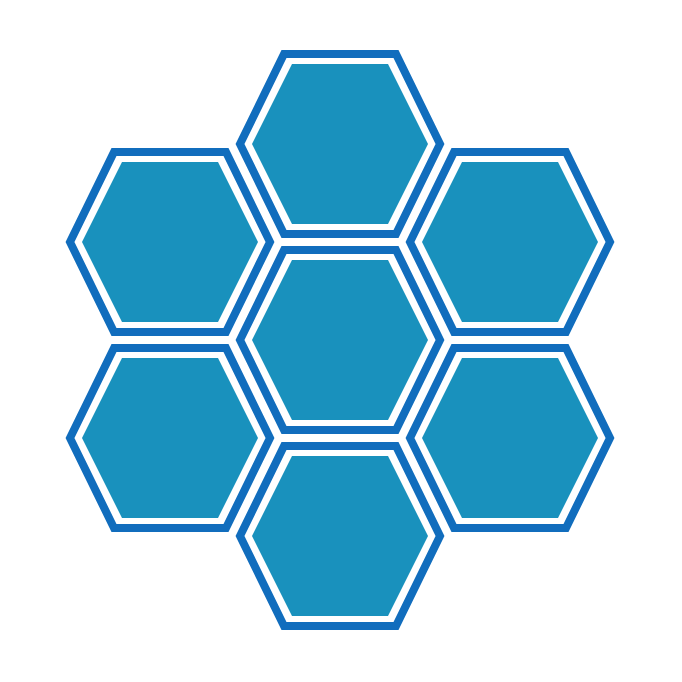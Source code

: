 <mxfile version="24.5.3" type="device">
  <diagram name="Page-1" id="ZcRAXSWJTWcisyccbfvs">
    <mxGraphModel dx="552" dy="340" grid="1" gridSize="1" guides="1" tooltips="1" connect="1" arrows="1" fold="1" page="1" pageScale="1" pageWidth="827" pageHeight="1169" math="0" shadow="0">
      <root>
        <mxCell id="0" />
        <mxCell id="1" parent="0" />
        <mxCell id="aRZHve7nk3sMqHiDy-_R-70" value="" style="rounded=0;whiteSpace=wrap;html=1;fillColor=none;strokeColor=none;" parent="1" vertex="1">
          <mxGeometry x="185" y="190" width="340" height="340" as="geometry" />
        </mxCell>
        <mxCell id="aRZHve7nk3sMqHiDy-_R-39" value="" style="shape=hexagon;perimeter=hexagonPerimeter2;whiteSpace=wrap;html=1;fixedSize=1;size=22;fillColor=none;strokeWidth=4;strokeColor=#116DBD;" parent="1" vertex="1">
          <mxGeometry x="305" y="315" width="100" height="90" as="geometry" />
        </mxCell>
        <mxCell id="aRZHve7nk3sMqHiDy-_R-42" value="" style="shape=hexagon;perimeter=hexagonPerimeter2;whiteSpace=wrap;html=1;fixedSize=1;size=22;fillColor=none;strokeWidth=4;strokeColor=#116DBD;" parent="1" vertex="1">
          <mxGeometry x="305" y="217" width="100" height="90" as="geometry" />
        </mxCell>
        <mxCell id="aRZHve7nk3sMqHiDy-_R-43" value="" style="shape=hexagon;perimeter=hexagonPerimeter2;whiteSpace=wrap;html=1;fixedSize=1;size=20;fillColor=#1991BD;strokeWidth=2;strokeColor=none;" parent="1" vertex="1">
          <mxGeometry x="311" y="222" width="88" height="80" as="geometry" />
        </mxCell>
        <mxCell id="aRZHve7nk3sMqHiDy-_R-44" value="" style="shape=hexagon;perimeter=hexagonPerimeter2;whiteSpace=wrap;html=1;fixedSize=1;size=22;fillColor=none;strokeWidth=4;strokeColor=#116DBD;" parent="1" vertex="1">
          <mxGeometry x="305" y="413" width="100" height="90" as="geometry" />
        </mxCell>
        <mxCell id="aRZHve7nk3sMqHiDy-_R-45" value="" style="shape=hexagon;perimeter=hexagonPerimeter2;whiteSpace=wrap;html=1;fixedSize=1;size=20;fillColor=#1991BD;strokeWidth=2;strokeColor=none;" parent="1" vertex="1">
          <mxGeometry x="311" y="418" width="88" height="80" as="geometry" />
        </mxCell>
        <mxCell id="aRZHve7nk3sMqHiDy-_R-46" value="" style="shape=hexagon;perimeter=hexagonPerimeter2;whiteSpace=wrap;html=1;fixedSize=1;size=22;fillColor=none;strokeWidth=4;strokeColor=#116DBD;" parent="1" vertex="1">
          <mxGeometry x="390" y="266" width="100" height="90" as="geometry" />
        </mxCell>
        <mxCell id="aRZHve7nk3sMqHiDy-_R-47" value="" style="shape=hexagon;perimeter=hexagonPerimeter2;whiteSpace=wrap;html=1;fixedSize=1;size=20;fillColor=#1991BD;strokeWidth=2;strokeColor=none;" parent="1" vertex="1">
          <mxGeometry x="396" y="271" width="88" height="80" as="geometry" />
        </mxCell>
        <mxCell id="aRZHve7nk3sMqHiDy-_R-52" value="" style="shape=hexagon;perimeter=hexagonPerimeter2;whiteSpace=wrap;html=1;fixedSize=1;size=22;fillColor=none;strokeWidth=4;strokeColor=#116DBD;" parent="1" vertex="1">
          <mxGeometry x="390" y="364" width="100" height="90" as="geometry" />
        </mxCell>
        <mxCell id="aRZHve7nk3sMqHiDy-_R-53" value="" style="shape=hexagon;perimeter=hexagonPerimeter2;whiteSpace=wrap;html=1;fixedSize=1;size=20;fillColor=#1991BD;strokeWidth=2;strokeColor=none;" parent="1" vertex="1">
          <mxGeometry x="396" y="369" width="88" height="80" as="geometry" />
        </mxCell>
        <mxCell id="aRZHve7nk3sMqHiDy-_R-54" value="" style="shape=hexagon;perimeter=hexagonPerimeter2;whiteSpace=wrap;html=1;fixedSize=1;size=22;fillColor=none;strokeWidth=4;strokeColor=#116DBD;" parent="1" vertex="1">
          <mxGeometry x="220" y="266" width="100" height="90" as="geometry" />
        </mxCell>
        <mxCell id="aRZHve7nk3sMqHiDy-_R-55" value="" style="shape=hexagon;perimeter=hexagonPerimeter2;whiteSpace=wrap;html=1;fixedSize=1;size=20;fillColor=#1991BD;strokeWidth=2;strokeColor=none;" parent="1" vertex="1">
          <mxGeometry x="226" y="271" width="88" height="80" as="geometry" />
        </mxCell>
        <mxCell id="aRZHve7nk3sMqHiDy-_R-56" value="" style="shape=hexagon;perimeter=hexagonPerimeter2;whiteSpace=wrap;html=1;fixedSize=1;size=22;fillColor=none;strokeWidth=4;strokeColor=#116DBD;" parent="1" vertex="1">
          <mxGeometry x="220" y="364" width="100" height="90" as="geometry" />
        </mxCell>
        <mxCell id="aRZHve7nk3sMqHiDy-_R-57" value="" style="shape=hexagon;perimeter=hexagonPerimeter2;whiteSpace=wrap;html=1;fixedSize=1;size=20;fillColor=#1991BD;strokeWidth=2;strokeColor=none;" parent="1" vertex="1">
          <mxGeometry x="226" y="369" width="88" height="80" as="geometry" />
        </mxCell>
        <mxCell id="Q4oJlEo8LWFl-SCNx_gd-1" value="" style="shape=hexagon;perimeter=hexagonPerimeter2;whiteSpace=wrap;html=1;fixedSize=1;size=20;fillColor=#1991BD;strokeWidth=2;strokeColor=none;" vertex="1" parent="1">
          <mxGeometry x="311" y="320" width="88" height="80" as="geometry" />
        </mxCell>
      </root>
    </mxGraphModel>
  </diagram>
</mxfile>
